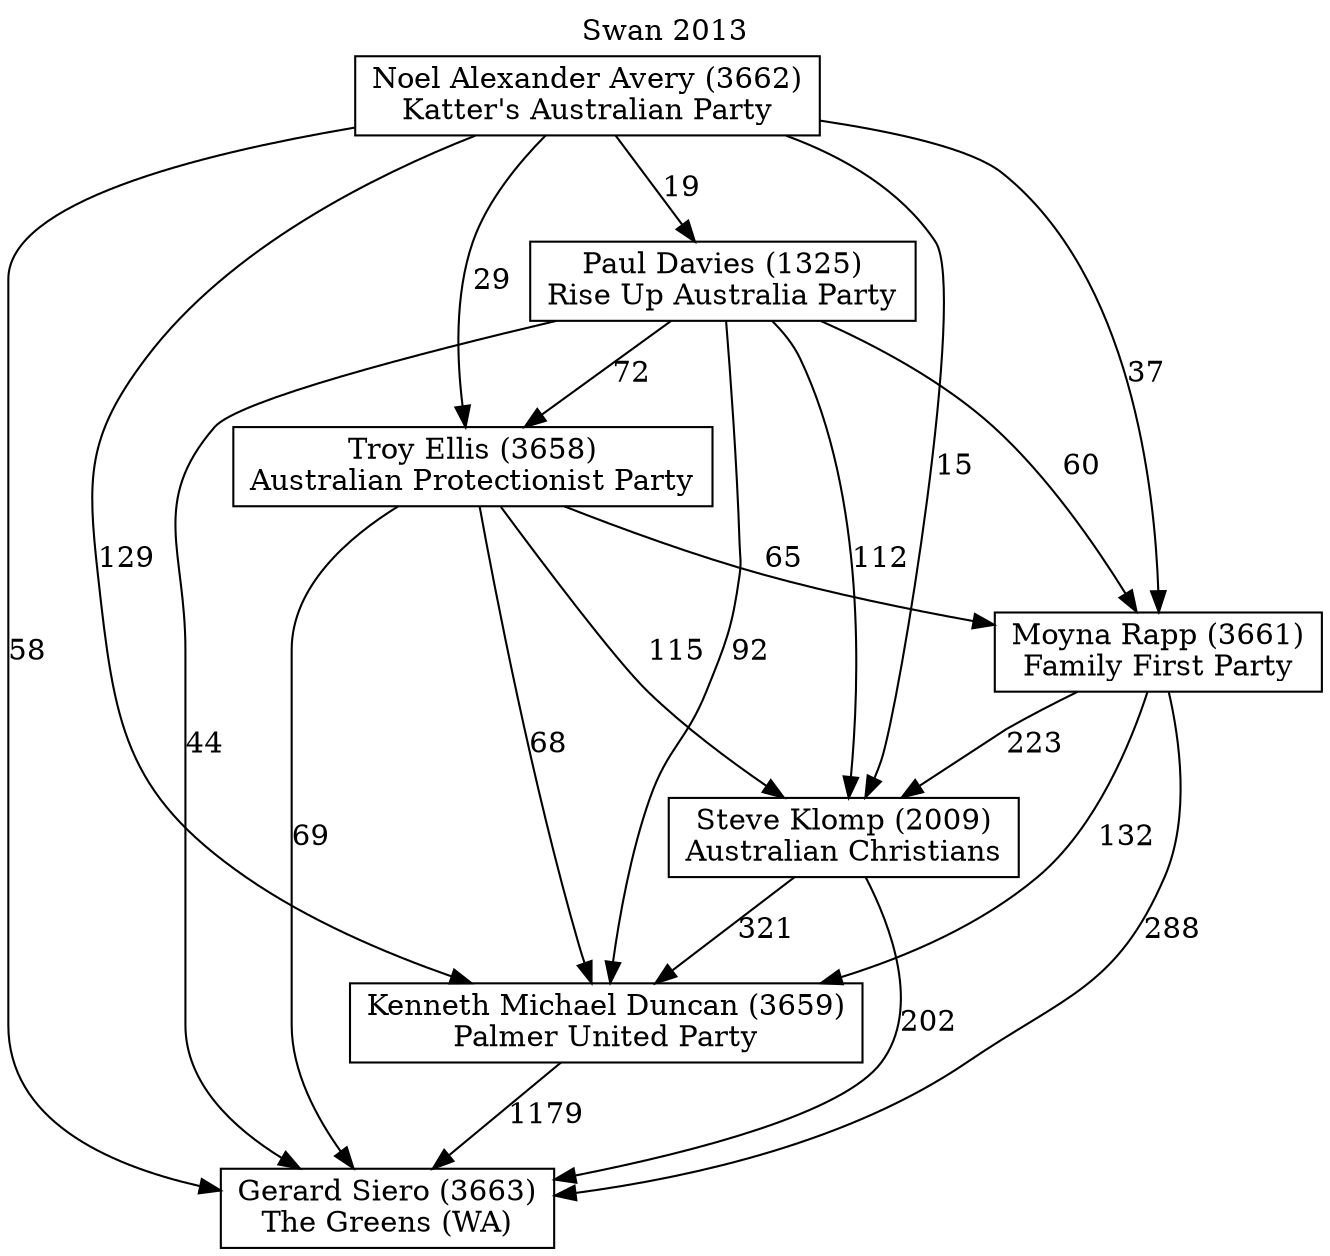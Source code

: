 // House preference flow
digraph "Gerard Siero (3663)_Swan_2013" {
	graph [label="Swan 2013" labelloc=t mclimit=10]
	node [shape=box]
	"Gerard Siero (3663)" [label="Gerard Siero (3663)
The Greens (WA)"]
	"Kenneth Michael Duncan (3659)" [label="Kenneth Michael Duncan (3659)
Palmer United Party"]
	"Steve Klomp (2009)" [label="Steve Klomp (2009)
Australian Christians"]
	"Moyna Rapp (3661)" [label="Moyna Rapp (3661)
Family First Party"]
	"Troy Ellis (3658)" [label="Troy Ellis (3658)
Australian Protectionist Party"]
	"Paul Davies (1325)" [label="Paul Davies (1325)
Rise Up Australia Party"]
	"Noel Alexander Avery (3662)" [label="Noel Alexander Avery (3662)
Katter's Australian Party"]
	"Gerard Siero (3663)" [label="Gerard Siero (3663)
The Greens (WA)"]
	"Steve Klomp (2009)" [label="Steve Klomp (2009)
Australian Christians"]
	"Moyna Rapp (3661)" [label="Moyna Rapp (3661)
Family First Party"]
	"Troy Ellis (3658)" [label="Troy Ellis (3658)
Australian Protectionist Party"]
	"Paul Davies (1325)" [label="Paul Davies (1325)
Rise Up Australia Party"]
	"Noel Alexander Avery (3662)" [label="Noel Alexander Avery (3662)
Katter's Australian Party"]
	"Gerard Siero (3663)" [label="Gerard Siero (3663)
The Greens (WA)"]
	"Moyna Rapp (3661)" [label="Moyna Rapp (3661)
Family First Party"]
	"Troy Ellis (3658)" [label="Troy Ellis (3658)
Australian Protectionist Party"]
	"Paul Davies (1325)" [label="Paul Davies (1325)
Rise Up Australia Party"]
	"Noel Alexander Avery (3662)" [label="Noel Alexander Avery (3662)
Katter's Australian Party"]
	"Gerard Siero (3663)" [label="Gerard Siero (3663)
The Greens (WA)"]
	"Troy Ellis (3658)" [label="Troy Ellis (3658)
Australian Protectionist Party"]
	"Paul Davies (1325)" [label="Paul Davies (1325)
Rise Up Australia Party"]
	"Noel Alexander Avery (3662)" [label="Noel Alexander Avery (3662)
Katter's Australian Party"]
	"Gerard Siero (3663)" [label="Gerard Siero (3663)
The Greens (WA)"]
	"Paul Davies (1325)" [label="Paul Davies (1325)
Rise Up Australia Party"]
	"Noel Alexander Avery (3662)" [label="Noel Alexander Avery (3662)
Katter's Australian Party"]
	"Gerard Siero (3663)" [label="Gerard Siero (3663)
The Greens (WA)"]
	"Noel Alexander Avery (3662)" [label="Noel Alexander Avery (3662)
Katter's Australian Party"]
	"Noel Alexander Avery (3662)" [label="Noel Alexander Avery (3662)
Katter's Australian Party"]
	"Paul Davies (1325)" [label="Paul Davies (1325)
Rise Up Australia Party"]
	"Noel Alexander Avery (3662)" [label="Noel Alexander Avery (3662)
Katter's Australian Party"]
	"Noel Alexander Avery (3662)" [label="Noel Alexander Avery (3662)
Katter's Australian Party"]
	"Troy Ellis (3658)" [label="Troy Ellis (3658)
Australian Protectionist Party"]
	"Paul Davies (1325)" [label="Paul Davies (1325)
Rise Up Australia Party"]
	"Noel Alexander Avery (3662)" [label="Noel Alexander Avery (3662)
Katter's Australian Party"]
	"Troy Ellis (3658)" [label="Troy Ellis (3658)
Australian Protectionist Party"]
	"Noel Alexander Avery (3662)" [label="Noel Alexander Avery (3662)
Katter's Australian Party"]
	"Noel Alexander Avery (3662)" [label="Noel Alexander Avery (3662)
Katter's Australian Party"]
	"Paul Davies (1325)" [label="Paul Davies (1325)
Rise Up Australia Party"]
	"Noel Alexander Avery (3662)" [label="Noel Alexander Avery (3662)
Katter's Australian Party"]
	"Noel Alexander Avery (3662)" [label="Noel Alexander Avery (3662)
Katter's Australian Party"]
	"Moyna Rapp (3661)" [label="Moyna Rapp (3661)
Family First Party"]
	"Troy Ellis (3658)" [label="Troy Ellis (3658)
Australian Protectionist Party"]
	"Paul Davies (1325)" [label="Paul Davies (1325)
Rise Up Australia Party"]
	"Noel Alexander Avery (3662)" [label="Noel Alexander Avery (3662)
Katter's Australian Party"]
	"Moyna Rapp (3661)" [label="Moyna Rapp (3661)
Family First Party"]
	"Paul Davies (1325)" [label="Paul Davies (1325)
Rise Up Australia Party"]
	"Noel Alexander Avery (3662)" [label="Noel Alexander Avery (3662)
Katter's Australian Party"]
	"Moyna Rapp (3661)" [label="Moyna Rapp (3661)
Family First Party"]
	"Noel Alexander Avery (3662)" [label="Noel Alexander Avery (3662)
Katter's Australian Party"]
	"Noel Alexander Avery (3662)" [label="Noel Alexander Avery (3662)
Katter's Australian Party"]
	"Paul Davies (1325)" [label="Paul Davies (1325)
Rise Up Australia Party"]
	"Noel Alexander Avery (3662)" [label="Noel Alexander Avery (3662)
Katter's Australian Party"]
	"Noel Alexander Avery (3662)" [label="Noel Alexander Avery (3662)
Katter's Australian Party"]
	"Troy Ellis (3658)" [label="Troy Ellis (3658)
Australian Protectionist Party"]
	"Paul Davies (1325)" [label="Paul Davies (1325)
Rise Up Australia Party"]
	"Noel Alexander Avery (3662)" [label="Noel Alexander Avery (3662)
Katter's Australian Party"]
	"Troy Ellis (3658)" [label="Troy Ellis (3658)
Australian Protectionist Party"]
	"Noel Alexander Avery (3662)" [label="Noel Alexander Avery (3662)
Katter's Australian Party"]
	"Noel Alexander Avery (3662)" [label="Noel Alexander Avery (3662)
Katter's Australian Party"]
	"Paul Davies (1325)" [label="Paul Davies (1325)
Rise Up Australia Party"]
	"Noel Alexander Avery (3662)" [label="Noel Alexander Avery (3662)
Katter's Australian Party"]
	"Noel Alexander Avery (3662)" [label="Noel Alexander Avery (3662)
Katter's Australian Party"]
	"Steve Klomp (2009)" [label="Steve Klomp (2009)
Australian Christians"]
	"Moyna Rapp (3661)" [label="Moyna Rapp (3661)
Family First Party"]
	"Troy Ellis (3658)" [label="Troy Ellis (3658)
Australian Protectionist Party"]
	"Paul Davies (1325)" [label="Paul Davies (1325)
Rise Up Australia Party"]
	"Noel Alexander Avery (3662)" [label="Noel Alexander Avery (3662)
Katter's Australian Party"]
	"Steve Klomp (2009)" [label="Steve Klomp (2009)
Australian Christians"]
	"Troy Ellis (3658)" [label="Troy Ellis (3658)
Australian Protectionist Party"]
	"Paul Davies (1325)" [label="Paul Davies (1325)
Rise Up Australia Party"]
	"Noel Alexander Avery (3662)" [label="Noel Alexander Avery (3662)
Katter's Australian Party"]
	"Steve Klomp (2009)" [label="Steve Klomp (2009)
Australian Christians"]
	"Paul Davies (1325)" [label="Paul Davies (1325)
Rise Up Australia Party"]
	"Noel Alexander Avery (3662)" [label="Noel Alexander Avery (3662)
Katter's Australian Party"]
	"Steve Klomp (2009)" [label="Steve Klomp (2009)
Australian Christians"]
	"Noel Alexander Avery (3662)" [label="Noel Alexander Avery (3662)
Katter's Australian Party"]
	"Noel Alexander Avery (3662)" [label="Noel Alexander Avery (3662)
Katter's Australian Party"]
	"Paul Davies (1325)" [label="Paul Davies (1325)
Rise Up Australia Party"]
	"Noel Alexander Avery (3662)" [label="Noel Alexander Avery (3662)
Katter's Australian Party"]
	"Noel Alexander Avery (3662)" [label="Noel Alexander Avery (3662)
Katter's Australian Party"]
	"Troy Ellis (3658)" [label="Troy Ellis (3658)
Australian Protectionist Party"]
	"Paul Davies (1325)" [label="Paul Davies (1325)
Rise Up Australia Party"]
	"Noel Alexander Avery (3662)" [label="Noel Alexander Avery (3662)
Katter's Australian Party"]
	"Troy Ellis (3658)" [label="Troy Ellis (3658)
Australian Protectionist Party"]
	"Noel Alexander Avery (3662)" [label="Noel Alexander Avery (3662)
Katter's Australian Party"]
	"Noel Alexander Avery (3662)" [label="Noel Alexander Avery (3662)
Katter's Australian Party"]
	"Paul Davies (1325)" [label="Paul Davies (1325)
Rise Up Australia Party"]
	"Noel Alexander Avery (3662)" [label="Noel Alexander Avery (3662)
Katter's Australian Party"]
	"Noel Alexander Avery (3662)" [label="Noel Alexander Avery (3662)
Katter's Australian Party"]
	"Moyna Rapp (3661)" [label="Moyna Rapp (3661)
Family First Party"]
	"Troy Ellis (3658)" [label="Troy Ellis (3658)
Australian Protectionist Party"]
	"Paul Davies (1325)" [label="Paul Davies (1325)
Rise Up Australia Party"]
	"Noel Alexander Avery (3662)" [label="Noel Alexander Avery (3662)
Katter's Australian Party"]
	"Moyna Rapp (3661)" [label="Moyna Rapp (3661)
Family First Party"]
	"Paul Davies (1325)" [label="Paul Davies (1325)
Rise Up Australia Party"]
	"Noel Alexander Avery (3662)" [label="Noel Alexander Avery (3662)
Katter's Australian Party"]
	"Moyna Rapp (3661)" [label="Moyna Rapp (3661)
Family First Party"]
	"Noel Alexander Avery (3662)" [label="Noel Alexander Avery (3662)
Katter's Australian Party"]
	"Noel Alexander Avery (3662)" [label="Noel Alexander Avery (3662)
Katter's Australian Party"]
	"Paul Davies (1325)" [label="Paul Davies (1325)
Rise Up Australia Party"]
	"Noel Alexander Avery (3662)" [label="Noel Alexander Avery (3662)
Katter's Australian Party"]
	"Noel Alexander Avery (3662)" [label="Noel Alexander Avery (3662)
Katter's Australian Party"]
	"Troy Ellis (3658)" [label="Troy Ellis (3658)
Australian Protectionist Party"]
	"Paul Davies (1325)" [label="Paul Davies (1325)
Rise Up Australia Party"]
	"Noel Alexander Avery (3662)" [label="Noel Alexander Avery (3662)
Katter's Australian Party"]
	"Troy Ellis (3658)" [label="Troy Ellis (3658)
Australian Protectionist Party"]
	"Noel Alexander Avery (3662)" [label="Noel Alexander Avery (3662)
Katter's Australian Party"]
	"Noel Alexander Avery (3662)" [label="Noel Alexander Avery (3662)
Katter's Australian Party"]
	"Paul Davies (1325)" [label="Paul Davies (1325)
Rise Up Australia Party"]
	"Noel Alexander Avery (3662)" [label="Noel Alexander Avery (3662)
Katter's Australian Party"]
	"Noel Alexander Avery (3662)" [label="Noel Alexander Avery (3662)
Katter's Australian Party"]
	"Kenneth Michael Duncan (3659)" [label="Kenneth Michael Duncan (3659)
Palmer United Party"]
	"Steve Klomp (2009)" [label="Steve Klomp (2009)
Australian Christians"]
	"Moyna Rapp (3661)" [label="Moyna Rapp (3661)
Family First Party"]
	"Troy Ellis (3658)" [label="Troy Ellis (3658)
Australian Protectionist Party"]
	"Paul Davies (1325)" [label="Paul Davies (1325)
Rise Up Australia Party"]
	"Noel Alexander Avery (3662)" [label="Noel Alexander Avery (3662)
Katter's Australian Party"]
	"Kenneth Michael Duncan (3659)" [label="Kenneth Michael Duncan (3659)
Palmer United Party"]
	"Moyna Rapp (3661)" [label="Moyna Rapp (3661)
Family First Party"]
	"Troy Ellis (3658)" [label="Troy Ellis (3658)
Australian Protectionist Party"]
	"Paul Davies (1325)" [label="Paul Davies (1325)
Rise Up Australia Party"]
	"Noel Alexander Avery (3662)" [label="Noel Alexander Avery (3662)
Katter's Australian Party"]
	"Kenneth Michael Duncan (3659)" [label="Kenneth Michael Duncan (3659)
Palmer United Party"]
	"Troy Ellis (3658)" [label="Troy Ellis (3658)
Australian Protectionist Party"]
	"Paul Davies (1325)" [label="Paul Davies (1325)
Rise Up Australia Party"]
	"Noel Alexander Avery (3662)" [label="Noel Alexander Avery (3662)
Katter's Australian Party"]
	"Kenneth Michael Duncan (3659)" [label="Kenneth Michael Duncan (3659)
Palmer United Party"]
	"Paul Davies (1325)" [label="Paul Davies (1325)
Rise Up Australia Party"]
	"Noel Alexander Avery (3662)" [label="Noel Alexander Avery (3662)
Katter's Australian Party"]
	"Kenneth Michael Duncan (3659)" [label="Kenneth Michael Duncan (3659)
Palmer United Party"]
	"Noel Alexander Avery (3662)" [label="Noel Alexander Avery (3662)
Katter's Australian Party"]
	"Noel Alexander Avery (3662)" [label="Noel Alexander Avery (3662)
Katter's Australian Party"]
	"Paul Davies (1325)" [label="Paul Davies (1325)
Rise Up Australia Party"]
	"Noel Alexander Avery (3662)" [label="Noel Alexander Avery (3662)
Katter's Australian Party"]
	"Noel Alexander Avery (3662)" [label="Noel Alexander Avery (3662)
Katter's Australian Party"]
	"Troy Ellis (3658)" [label="Troy Ellis (3658)
Australian Protectionist Party"]
	"Paul Davies (1325)" [label="Paul Davies (1325)
Rise Up Australia Party"]
	"Noel Alexander Avery (3662)" [label="Noel Alexander Avery (3662)
Katter's Australian Party"]
	"Troy Ellis (3658)" [label="Troy Ellis (3658)
Australian Protectionist Party"]
	"Noel Alexander Avery (3662)" [label="Noel Alexander Avery (3662)
Katter's Australian Party"]
	"Noel Alexander Avery (3662)" [label="Noel Alexander Avery (3662)
Katter's Australian Party"]
	"Paul Davies (1325)" [label="Paul Davies (1325)
Rise Up Australia Party"]
	"Noel Alexander Avery (3662)" [label="Noel Alexander Avery (3662)
Katter's Australian Party"]
	"Noel Alexander Avery (3662)" [label="Noel Alexander Avery (3662)
Katter's Australian Party"]
	"Moyna Rapp (3661)" [label="Moyna Rapp (3661)
Family First Party"]
	"Troy Ellis (3658)" [label="Troy Ellis (3658)
Australian Protectionist Party"]
	"Paul Davies (1325)" [label="Paul Davies (1325)
Rise Up Australia Party"]
	"Noel Alexander Avery (3662)" [label="Noel Alexander Avery (3662)
Katter's Australian Party"]
	"Moyna Rapp (3661)" [label="Moyna Rapp (3661)
Family First Party"]
	"Paul Davies (1325)" [label="Paul Davies (1325)
Rise Up Australia Party"]
	"Noel Alexander Avery (3662)" [label="Noel Alexander Avery (3662)
Katter's Australian Party"]
	"Moyna Rapp (3661)" [label="Moyna Rapp (3661)
Family First Party"]
	"Noel Alexander Avery (3662)" [label="Noel Alexander Avery (3662)
Katter's Australian Party"]
	"Noel Alexander Avery (3662)" [label="Noel Alexander Avery (3662)
Katter's Australian Party"]
	"Paul Davies (1325)" [label="Paul Davies (1325)
Rise Up Australia Party"]
	"Noel Alexander Avery (3662)" [label="Noel Alexander Avery (3662)
Katter's Australian Party"]
	"Noel Alexander Avery (3662)" [label="Noel Alexander Avery (3662)
Katter's Australian Party"]
	"Troy Ellis (3658)" [label="Troy Ellis (3658)
Australian Protectionist Party"]
	"Paul Davies (1325)" [label="Paul Davies (1325)
Rise Up Australia Party"]
	"Noel Alexander Avery (3662)" [label="Noel Alexander Avery (3662)
Katter's Australian Party"]
	"Troy Ellis (3658)" [label="Troy Ellis (3658)
Australian Protectionist Party"]
	"Noel Alexander Avery (3662)" [label="Noel Alexander Avery (3662)
Katter's Australian Party"]
	"Noel Alexander Avery (3662)" [label="Noel Alexander Avery (3662)
Katter's Australian Party"]
	"Paul Davies (1325)" [label="Paul Davies (1325)
Rise Up Australia Party"]
	"Noel Alexander Avery (3662)" [label="Noel Alexander Avery (3662)
Katter's Australian Party"]
	"Noel Alexander Avery (3662)" [label="Noel Alexander Avery (3662)
Katter's Australian Party"]
	"Steve Klomp (2009)" [label="Steve Klomp (2009)
Australian Christians"]
	"Moyna Rapp (3661)" [label="Moyna Rapp (3661)
Family First Party"]
	"Troy Ellis (3658)" [label="Troy Ellis (3658)
Australian Protectionist Party"]
	"Paul Davies (1325)" [label="Paul Davies (1325)
Rise Up Australia Party"]
	"Noel Alexander Avery (3662)" [label="Noel Alexander Avery (3662)
Katter's Australian Party"]
	"Steve Klomp (2009)" [label="Steve Klomp (2009)
Australian Christians"]
	"Troy Ellis (3658)" [label="Troy Ellis (3658)
Australian Protectionist Party"]
	"Paul Davies (1325)" [label="Paul Davies (1325)
Rise Up Australia Party"]
	"Noel Alexander Avery (3662)" [label="Noel Alexander Avery (3662)
Katter's Australian Party"]
	"Steve Klomp (2009)" [label="Steve Klomp (2009)
Australian Christians"]
	"Paul Davies (1325)" [label="Paul Davies (1325)
Rise Up Australia Party"]
	"Noel Alexander Avery (3662)" [label="Noel Alexander Avery (3662)
Katter's Australian Party"]
	"Steve Klomp (2009)" [label="Steve Klomp (2009)
Australian Christians"]
	"Noel Alexander Avery (3662)" [label="Noel Alexander Avery (3662)
Katter's Australian Party"]
	"Noel Alexander Avery (3662)" [label="Noel Alexander Avery (3662)
Katter's Australian Party"]
	"Paul Davies (1325)" [label="Paul Davies (1325)
Rise Up Australia Party"]
	"Noel Alexander Avery (3662)" [label="Noel Alexander Avery (3662)
Katter's Australian Party"]
	"Noel Alexander Avery (3662)" [label="Noel Alexander Avery (3662)
Katter's Australian Party"]
	"Troy Ellis (3658)" [label="Troy Ellis (3658)
Australian Protectionist Party"]
	"Paul Davies (1325)" [label="Paul Davies (1325)
Rise Up Australia Party"]
	"Noel Alexander Avery (3662)" [label="Noel Alexander Avery (3662)
Katter's Australian Party"]
	"Troy Ellis (3658)" [label="Troy Ellis (3658)
Australian Protectionist Party"]
	"Noel Alexander Avery (3662)" [label="Noel Alexander Avery (3662)
Katter's Australian Party"]
	"Noel Alexander Avery (3662)" [label="Noel Alexander Avery (3662)
Katter's Australian Party"]
	"Paul Davies (1325)" [label="Paul Davies (1325)
Rise Up Australia Party"]
	"Noel Alexander Avery (3662)" [label="Noel Alexander Avery (3662)
Katter's Australian Party"]
	"Noel Alexander Avery (3662)" [label="Noel Alexander Avery (3662)
Katter's Australian Party"]
	"Moyna Rapp (3661)" [label="Moyna Rapp (3661)
Family First Party"]
	"Troy Ellis (3658)" [label="Troy Ellis (3658)
Australian Protectionist Party"]
	"Paul Davies (1325)" [label="Paul Davies (1325)
Rise Up Australia Party"]
	"Noel Alexander Avery (3662)" [label="Noel Alexander Avery (3662)
Katter's Australian Party"]
	"Moyna Rapp (3661)" [label="Moyna Rapp (3661)
Family First Party"]
	"Paul Davies (1325)" [label="Paul Davies (1325)
Rise Up Australia Party"]
	"Noel Alexander Avery (3662)" [label="Noel Alexander Avery (3662)
Katter's Australian Party"]
	"Moyna Rapp (3661)" [label="Moyna Rapp (3661)
Family First Party"]
	"Noel Alexander Avery (3662)" [label="Noel Alexander Avery (3662)
Katter's Australian Party"]
	"Noel Alexander Avery (3662)" [label="Noel Alexander Avery (3662)
Katter's Australian Party"]
	"Paul Davies (1325)" [label="Paul Davies (1325)
Rise Up Australia Party"]
	"Noel Alexander Avery (3662)" [label="Noel Alexander Avery (3662)
Katter's Australian Party"]
	"Noel Alexander Avery (3662)" [label="Noel Alexander Avery (3662)
Katter's Australian Party"]
	"Troy Ellis (3658)" [label="Troy Ellis (3658)
Australian Protectionist Party"]
	"Paul Davies (1325)" [label="Paul Davies (1325)
Rise Up Australia Party"]
	"Noel Alexander Avery (3662)" [label="Noel Alexander Avery (3662)
Katter's Australian Party"]
	"Troy Ellis (3658)" [label="Troy Ellis (3658)
Australian Protectionist Party"]
	"Noel Alexander Avery (3662)" [label="Noel Alexander Avery (3662)
Katter's Australian Party"]
	"Noel Alexander Avery (3662)" [label="Noel Alexander Avery (3662)
Katter's Australian Party"]
	"Paul Davies (1325)" [label="Paul Davies (1325)
Rise Up Australia Party"]
	"Noel Alexander Avery (3662)" [label="Noel Alexander Avery (3662)
Katter's Australian Party"]
	"Noel Alexander Avery (3662)" [label="Noel Alexander Avery (3662)
Katter's Australian Party"]
	"Kenneth Michael Duncan (3659)" -> "Gerard Siero (3663)" [label=1179]
	"Steve Klomp (2009)" -> "Kenneth Michael Duncan (3659)" [label=321]
	"Moyna Rapp (3661)" -> "Steve Klomp (2009)" [label=223]
	"Troy Ellis (3658)" -> "Moyna Rapp (3661)" [label=65]
	"Paul Davies (1325)" -> "Troy Ellis (3658)" [label=72]
	"Noel Alexander Avery (3662)" -> "Paul Davies (1325)" [label=19]
	"Steve Klomp (2009)" -> "Gerard Siero (3663)" [label=202]
	"Moyna Rapp (3661)" -> "Gerard Siero (3663)" [label=288]
	"Troy Ellis (3658)" -> "Gerard Siero (3663)" [label=69]
	"Paul Davies (1325)" -> "Gerard Siero (3663)" [label=44]
	"Noel Alexander Avery (3662)" -> "Gerard Siero (3663)" [label=58]
	"Noel Alexander Avery (3662)" -> "Troy Ellis (3658)" [label=29]
	"Paul Davies (1325)" -> "Moyna Rapp (3661)" [label=60]
	"Noel Alexander Avery (3662)" -> "Moyna Rapp (3661)" [label=37]
	"Troy Ellis (3658)" -> "Steve Klomp (2009)" [label=115]
	"Paul Davies (1325)" -> "Steve Klomp (2009)" [label=112]
	"Noel Alexander Avery (3662)" -> "Steve Klomp (2009)" [label=15]
	"Moyna Rapp (3661)" -> "Kenneth Michael Duncan (3659)" [label=132]
	"Troy Ellis (3658)" -> "Kenneth Michael Duncan (3659)" [label=68]
	"Paul Davies (1325)" -> "Kenneth Michael Duncan (3659)" [label=92]
	"Noel Alexander Avery (3662)" -> "Kenneth Michael Duncan (3659)" [label=129]
}
